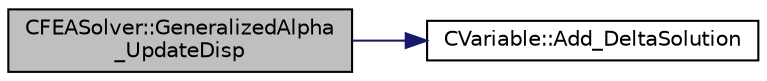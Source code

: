 digraph "CFEASolver::GeneralizedAlpha_UpdateDisp"
{
 // LATEX_PDF_SIZE
  edge [fontname="Helvetica",fontsize="10",labelfontname="Helvetica",labelfontsize="10"];
  node [fontname="Helvetica",fontsize="10",shape=record];
  rankdir="LR";
  Node1 [label="CFEASolver::GeneralizedAlpha\l_UpdateDisp",height=0.2,width=0.4,color="black", fillcolor="grey75", style="filled", fontcolor="black",tooltip="Update the solution using an implicit Generalized Alpha solver."];
  Node1 -> Node2 [color="midnightblue",fontsize="10",style="solid",fontname="Helvetica"];
  Node2 [label="CVariable::Add_DeltaSolution",height=0.2,width=0.4,color="black", fillcolor="white", style="filled",URL="$classCVariable.html#ae810d06d7843603acf7066f74ce8d4d8",tooltip="Add the value of the solution vector to the previous solution (incremental approach)."];
}
